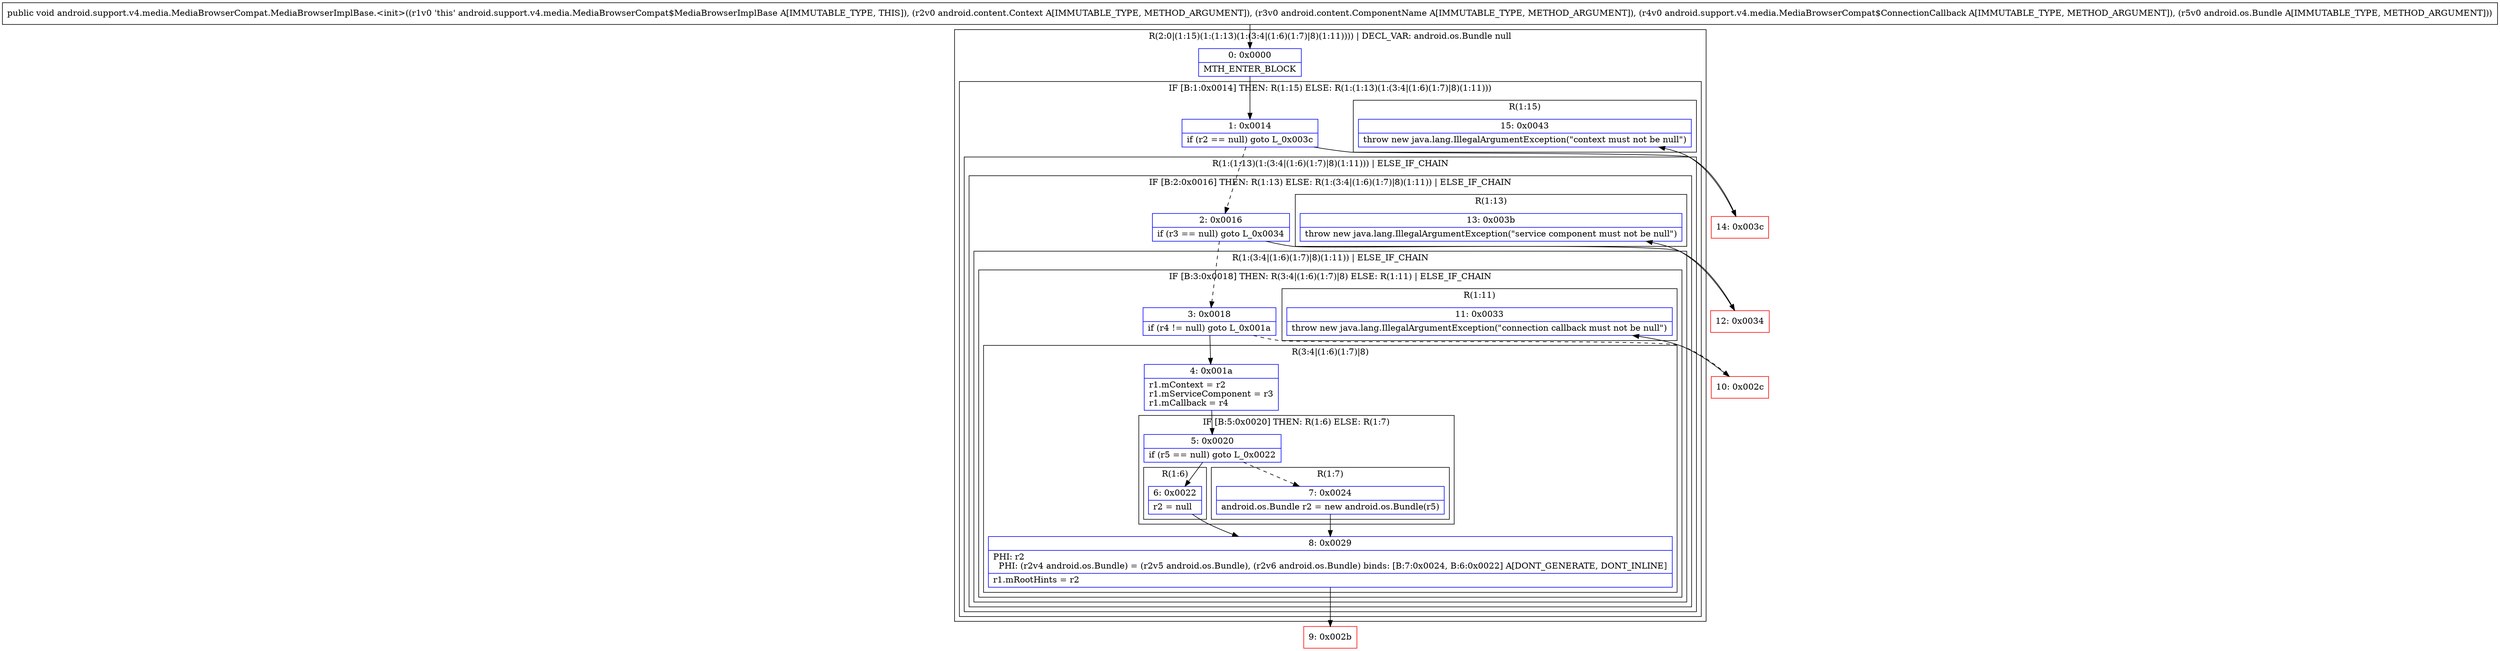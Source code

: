 digraph "CFG forandroid.support.v4.media.MediaBrowserCompat.MediaBrowserImplBase.\<init\>(Landroid\/content\/Context;Landroid\/content\/ComponentName;Landroid\/support\/v4\/media\/MediaBrowserCompat$ConnectionCallback;Landroid\/os\/Bundle;)V" {
subgraph cluster_Region_899105418 {
label = "R(2:0|(1:15)(1:(1:13)(1:(3:4|(1:6)(1:7)|8)(1:11)))) | DECL_VAR: android.os.Bundle null\l";
node [shape=record,color=blue];
Node_0 [shape=record,label="{0\:\ 0x0000|MTH_ENTER_BLOCK\l}"];
subgraph cluster_IfRegion_19176572 {
label = "IF [B:1:0x0014] THEN: R(1:15) ELSE: R(1:(1:13)(1:(3:4|(1:6)(1:7)|8)(1:11)))";
node [shape=record,color=blue];
Node_1 [shape=record,label="{1\:\ 0x0014|if (r2 == null) goto L_0x003c\l}"];
subgraph cluster_Region_799628202 {
label = "R(1:15)";
node [shape=record,color=blue];
Node_15 [shape=record,label="{15\:\ 0x0043|throw new java.lang.IllegalArgumentException(\"context must not be null\")\l}"];
}
subgraph cluster_Region_667384815 {
label = "R(1:(1:13)(1:(3:4|(1:6)(1:7)|8)(1:11))) | ELSE_IF_CHAIN\l";
node [shape=record,color=blue];
subgraph cluster_IfRegion_676064911 {
label = "IF [B:2:0x0016] THEN: R(1:13) ELSE: R(1:(3:4|(1:6)(1:7)|8)(1:11)) | ELSE_IF_CHAIN\l";
node [shape=record,color=blue];
Node_2 [shape=record,label="{2\:\ 0x0016|if (r3 == null) goto L_0x0034\l}"];
subgraph cluster_Region_229200006 {
label = "R(1:13)";
node [shape=record,color=blue];
Node_13 [shape=record,label="{13\:\ 0x003b|throw new java.lang.IllegalArgumentException(\"service component must not be null\")\l}"];
}
subgraph cluster_Region_1748512402 {
label = "R(1:(3:4|(1:6)(1:7)|8)(1:11)) | ELSE_IF_CHAIN\l";
node [shape=record,color=blue];
subgraph cluster_IfRegion_1950099577 {
label = "IF [B:3:0x0018] THEN: R(3:4|(1:6)(1:7)|8) ELSE: R(1:11) | ELSE_IF_CHAIN\l";
node [shape=record,color=blue];
Node_3 [shape=record,label="{3\:\ 0x0018|if (r4 != null) goto L_0x001a\l}"];
subgraph cluster_Region_57974759 {
label = "R(3:4|(1:6)(1:7)|8)";
node [shape=record,color=blue];
Node_4 [shape=record,label="{4\:\ 0x001a|r1.mContext = r2\lr1.mServiceComponent = r3\lr1.mCallback = r4\l}"];
subgraph cluster_IfRegion_1142866543 {
label = "IF [B:5:0x0020] THEN: R(1:6) ELSE: R(1:7)";
node [shape=record,color=blue];
Node_5 [shape=record,label="{5\:\ 0x0020|if (r5 == null) goto L_0x0022\l}"];
subgraph cluster_Region_2143653747 {
label = "R(1:6)";
node [shape=record,color=blue];
Node_6 [shape=record,label="{6\:\ 0x0022|r2 = null\l}"];
}
subgraph cluster_Region_890436247 {
label = "R(1:7)";
node [shape=record,color=blue];
Node_7 [shape=record,label="{7\:\ 0x0024|android.os.Bundle r2 = new android.os.Bundle(r5)\l}"];
}
}
Node_8 [shape=record,label="{8\:\ 0x0029|PHI: r2 \l  PHI: (r2v4 android.os.Bundle) = (r2v5 android.os.Bundle), (r2v6 android.os.Bundle) binds: [B:7:0x0024, B:6:0x0022] A[DONT_GENERATE, DONT_INLINE]\l|r1.mRootHints = r2\l}"];
}
subgraph cluster_Region_1836787904 {
label = "R(1:11)";
node [shape=record,color=blue];
Node_11 [shape=record,label="{11\:\ 0x0033|throw new java.lang.IllegalArgumentException(\"connection callback must not be null\")\l}"];
}
}
}
}
}
}
}
Node_9 [shape=record,color=red,label="{9\:\ 0x002b}"];
Node_10 [shape=record,color=red,label="{10\:\ 0x002c}"];
Node_12 [shape=record,color=red,label="{12\:\ 0x0034}"];
Node_14 [shape=record,color=red,label="{14\:\ 0x003c}"];
MethodNode[shape=record,label="{public void android.support.v4.media.MediaBrowserCompat.MediaBrowserImplBase.\<init\>((r1v0 'this' android.support.v4.media.MediaBrowserCompat$MediaBrowserImplBase A[IMMUTABLE_TYPE, THIS]), (r2v0 android.content.Context A[IMMUTABLE_TYPE, METHOD_ARGUMENT]), (r3v0 android.content.ComponentName A[IMMUTABLE_TYPE, METHOD_ARGUMENT]), (r4v0 android.support.v4.media.MediaBrowserCompat$ConnectionCallback A[IMMUTABLE_TYPE, METHOD_ARGUMENT]), (r5v0 android.os.Bundle A[IMMUTABLE_TYPE, METHOD_ARGUMENT])) }"];
MethodNode -> Node_0;
Node_0 -> Node_1;
Node_1 -> Node_2[style=dashed];
Node_1 -> Node_14;
Node_2 -> Node_3[style=dashed];
Node_2 -> Node_12;
Node_3 -> Node_4;
Node_3 -> Node_10[style=dashed];
Node_4 -> Node_5;
Node_5 -> Node_6;
Node_5 -> Node_7[style=dashed];
Node_6 -> Node_8;
Node_7 -> Node_8;
Node_8 -> Node_9;
Node_10 -> Node_11;
Node_12 -> Node_13;
Node_14 -> Node_15;
}

